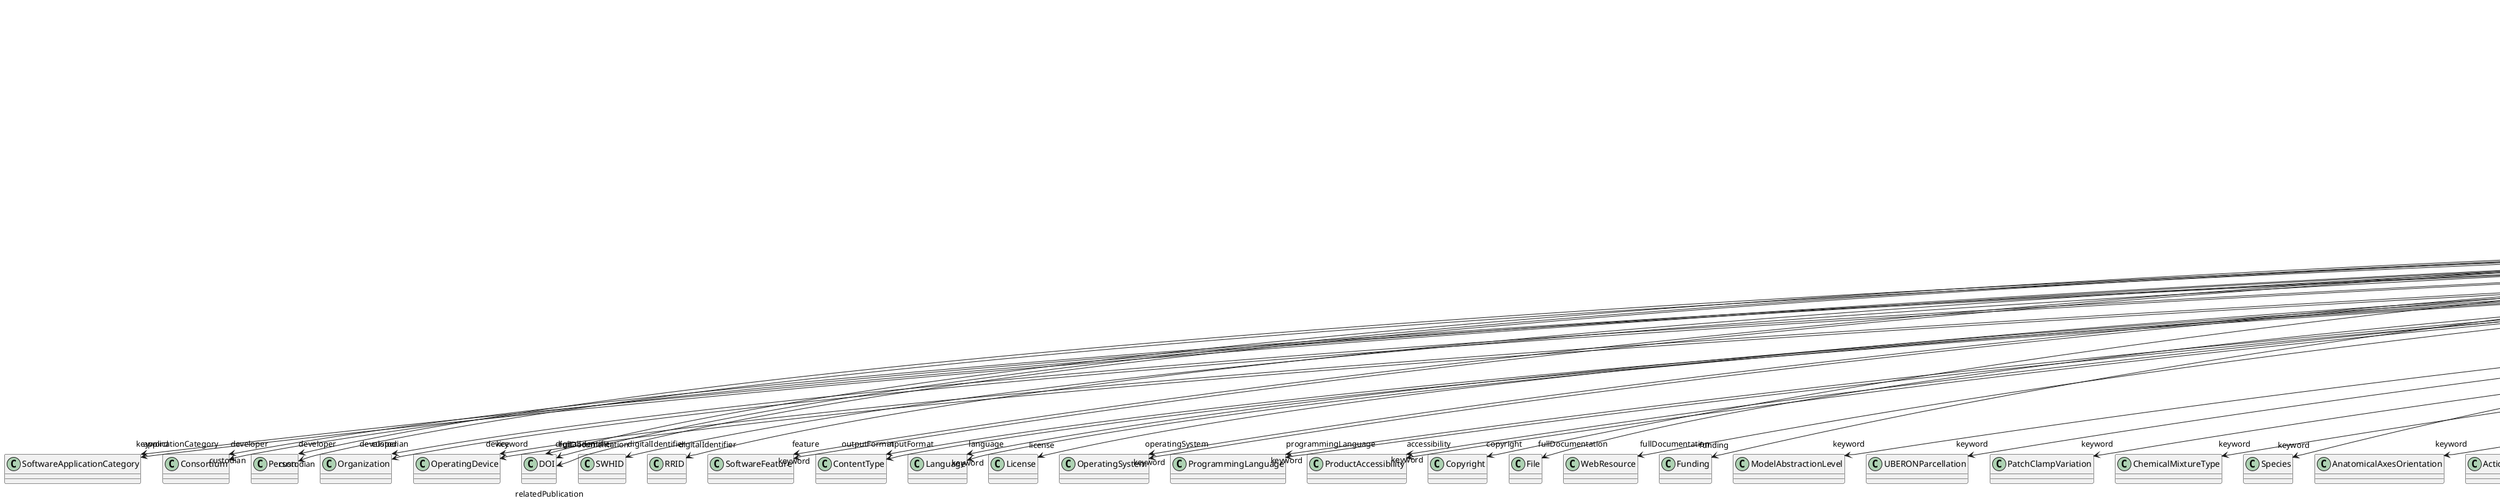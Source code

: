 @startuml
class SoftwareVersion {
+applicationCategory
+developer
+device
+digitalIdentifier
+feature
+hasPart
+inputFormat
+isAlternativeVersionOf
+isNewVersionOf
+language
+license
+operatingSystem
+outputFormat
+programmingLanguage
+requirement
+accessibility
+copyright
+custodian
+description
+fullDocumentation
+fullName
+funding
+homepage
+howToCite
+keyword
+otherContribution
+relatedPublication
+releaseDate
+repository
+shortName
+supportChannel
+versionIdentifier
+versionInnovation

}
SoftwareVersion -d-> "applicationCategory" SoftwareApplicationCategory
SoftwareVersion -d-> "developer" Consortium
SoftwareVersion -d-> "developer" Person
SoftwareVersion -d-> "developer" Organization
SoftwareVersion -d-> "device" OperatingDevice
SoftwareVersion -d-> "digitalIdentifier" DOI
SoftwareVersion -d-> "digitalIdentifier" SWHID
SoftwareVersion -d-> "digitalIdentifier" RRID
SoftwareVersion -d-> "feature" SoftwareFeature
SoftwareVersion -d-> "hasPart" SoftwareVersion
SoftwareVersion -d-> "inputFormat" ContentType
SoftwareVersion -d-> "isAlternativeVersionOf" SoftwareVersion
SoftwareVersion -d-> "isNewVersionOf" SoftwareVersion
SoftwareVersion -d-> "language" Language
SoftwareVersion -d-> "license" License
SoftwareVersion -d-> "operatingSystem" OperatingSystem
SoftwareVersion -d-> "outputFormat" ContentType
SoftwareVersion -d-> "programmingLanguage" ProgrammingLanguage
SoftwareVersion -d-> "accessibility" ProductAccessibility
SoftwareVersion -d-> "copyright" Copyright
SoftwareVersion -d-> "custodian" Consortium
SoftwareVersion -d-> "custodian" Person
SoftwareVersion -d-> "custodian" Organization
SoftwareVersion -d-> "fullDocumentation" DOI
SoftwareVersion -d-> "fullDocumentation" File
SoftwareVersion -d-> "fullDocumentation" WebResource
SoftwareVersion -d-> "funding" Funding
SoftwareVersion -d-> "keyword" ModelAbstractionLevel
SoftwareVersion -d-> "keyword" UBERONParcellation
SoftwareVersion -d-> "keyword" PatchClampVariation
SoftwareVersion -d-> "keyword" ChemicalMixtureType
SoftwareVersion -d-> "keyword" Species
SoftwareVersion -d-> "keyword" AnatomicalAxesOrientation
SoftwareVersion -d-> "keyword" ActionStatusType
SoftwareVersion -d-> "keyword" SemanticDataType
SoftwareVersion -d-> "keyword" Language
SoftwareVersion -d-> "keyword" OrganismSubstance
SoftwareVersion -d-> "keyword" CriteriaQualityType
SoftwareVersion -d-> "keyword" LearningResourceType
SoftwareVersion -d-> "keyword" Laterality
SoftwareVersion -d-> "keyword" Service
SoftwareVersion -d-> "keyword" ProductAccessibility
SoftwareVersion -d-> "keyword" BiologicalSex
SoftwareVersion -d-> "keyword" OrganismSystem
SoftwareVersion -d-> "keyword" EthicsAssessment
SoftwareVersion -d-> "keyword" AgeCategory
SoftwareVersion -d-> "keyword" AuditoryStimulusType
SoftwareVersion -d-> "keyword" BiologicalOrder
SoftwareVersion -d-> "keyword" Organ
SoftwareVersion -d-> "keyword" OlfactoryStimulusType
SoftwareVersion -d-> "keyword" ModelScope
SoftwareVersion -d-> "keyword" SoftwareFeature
SoftwareVersion -d-> "keyword" AnnotationType
SoftwareVersion -d-> "keyword" SubcellularEntity
SoftwareVersion -d-> "keyword" OperatingDevice
SoftwareVersion -d-> "keyword" AnatomicalIdentificationType
SoftwareVersion -d-> "keyword" StimulationTechnique
SoftwareVersion -d-> "keyword" FileBundleGrouping
SoftwareVersion -d-> "keyword" Colormap
SoftwareVersion -d-> "keyword" GustatoryStimulusType
SoftwareVersion -d-> "keyword" ProgrammingLanguage
SoftwareVersion -d-> "keyword" DeviceType
SoftwareVersion -d-> "keyword" DiseaseModel
SoftwareVersion -d-> "keyword" OpticalStimulusType
SoftwareVersion -d-> "keyword" FileUsageRole
SoftwareVersion -d-> "keyword" AnatomicalPlane
SoftwareVersion -d-> "keyword" AtlasType
SoftwareVersion -d-> "keyword" CellCultureType
SoftwareVersion -d-> "keyword" Terminology
SoftwareVersion -d-> "keyword" CranialWindowConstructionType
SoftwareVersion -d-> "keyword" AnalysisTechnique
SoftwareVersion -d-> "keyword" CranialWindowReinforcementType
SoftwareVersion -d-> "keyword" EducationalLevel
SoftwareVersion -d-> "keyword" VisualStimulusType
SoftwareVersion -d-> "keyword" SubjectAttribute
SoftwareVersion -d-> "keyword" AnnotationCriteriaType
SoftwareVersion -d-> "keyword" DataType
SoftwareVersion -d-> "keyword" TissueSampleType
SoftwareVersion -d-> "keyword" BiologicalProcess
SoftwareVersion -d-> "keyword" UnitOfMeasurement
SoftwareVersion -d-> "keyword" SoftwareApplicationCategory
SoftwareVersion -d-> "keyword" MolecularEntity
SoftwareVersion -d-> "keyword" TactileStimulusType
SoftwareVersion -d-> "keyword" BreedingType
SoftwareVersion -d-> "keyword" CellType
SoftwareVersion -d-> "keyword" StimulationApproach
SoftwareVersion -d-> "keyword" TermSuggestion
SoftwareVersion -d-> "keyword" MetaDataModelType
SoftwareVersion -d-> "keyword" PreparationType
SoftwareVersion -d-> "keyword" FileRepositoryType
SoftwareVersion -d-> "keyword" Handedness
SoftwareVersion -d-> "keyword" SetupType
SoftwareVersion -d-> "keyword" OperatingSystem
SoftwareVersion -d-> "keyword" Disease
SoftwareVersion -d-> "keyword" DifferenceMeasure
SoftwareVersion -d-> "keyword" MeasuredQuantity
SoftwareVersion -d-> "keyword" QualitativeOverlap
SoftwareVersion -d-> "keyword" TypeOfUncertainty
SoftwareVersion -d-> "keyword" GeneticStrainType
SoftwareVersion -d-> "keyword" ContributionType
SoftwareVersion -d-> "keyword" Technique
SoftwareVersion -d-> "keyword" ExperimentalApproach
SoftwareVersion -d-> "keyword" TissueSampleAttribute
SoftwareVersion -d-> "keyword" ElectricalStimulusType
SoftwareVersion -d-> "keyword" MeasuredSignalType
SoftwareVersion -d-> "otherContribution" Contribution
SoftwareVersion -d-> "relatedPublication" ScholarlyArticle
SoftwareVersion -d-> "relatedPublication" Chapter
SoftwareVersion -d-> "relatedPublication" Book
SoftwareVersion -d-> "relatedPublication" ISSN
SoftwareVersion -d-> "relatedPublication" HANDLE
SoftwareVersion -d-> "relatedPublication" ISBN
SoftwareVersion -d-> "relatedPublication" DOI
SoftwareVersion -d-> "repository" FileRepository

@enduml